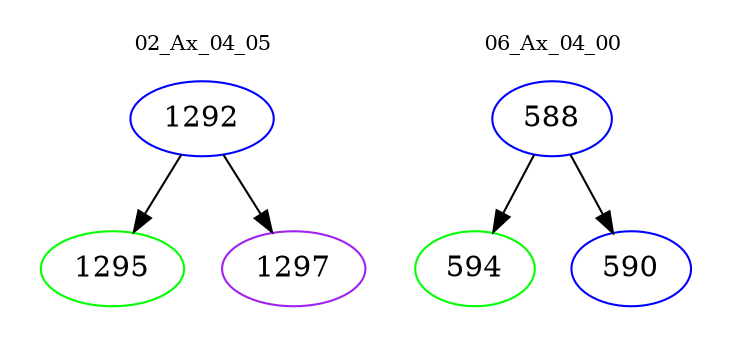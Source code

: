 digraph{
subgraph cluster_0 {
color = white
label = "02_Ax_04_05";
fontsize=10;
T0_1292 [label="1292", color="blue"]
T0_1292 -> T0_1295 [color="black"]
T0_1295 [label="1295", color="green"]
T0_1292 -> T0_1297 [color="black"]
T0_1297 [label="1297", color="purple"]
}
subgraph cluster_1 {
color = white
label = "06_Ax_04_00";
fontsize=10;
T1_588 [label="588", color="blue"]
T1_588 -> T1_594 [color="black"]
T1_594 [label="594", color="green"]
T1_588 -> T1_590 [color="black"]
T1_590 [label="590", color="blue"]
}
}

